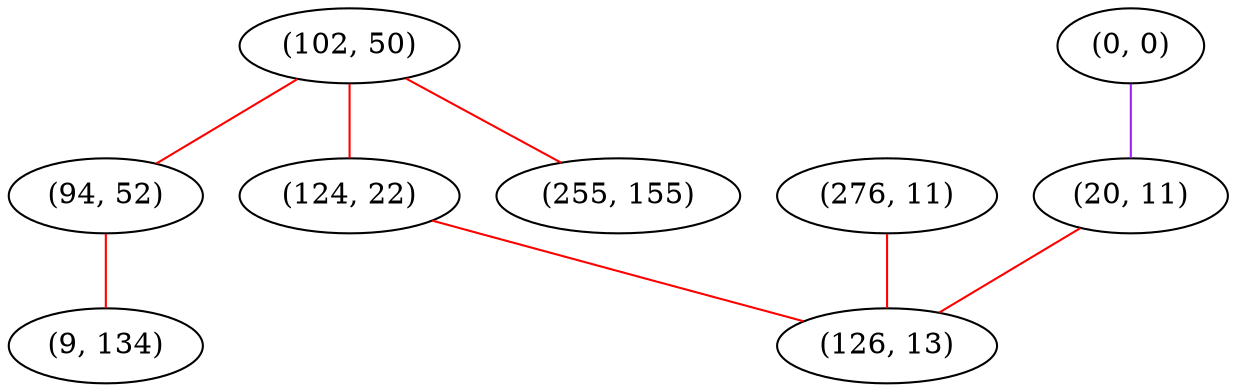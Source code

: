 graph "" {
"(102, 50)";
"(94, 52)";
"(124, 22)";
"(276, 11)";
"(255, 155)";
"(0, 0)";
"(20, 11)";
"(9, 134)";
"(126, 13)";
"(102, 50)" -- "(94, 52)"  [color=red, key=0, weight=1];
"(102, 50)" -- "(124, 22)"  [color=red, key=0, weight=1];
"(102, 50)" -- "(255, 155)"  [color=red, key=0, weight=1];
"(94, 52)" -- "(9, 134)"  [color=red, key=0, weight=1];
"(124, 22)" -- "(126, 13)"  [color=red, key=0, weight=1];
"(276, 11)" -- "(126, 13)"  [color=red, key=0, weight=1];
"(0, 0)" -- "(20, 11)"  [color=purple, key=0, weight=4];
"(20, 11)" -- "(126, 13)"  [color=red, key=0, weight=1];
}
